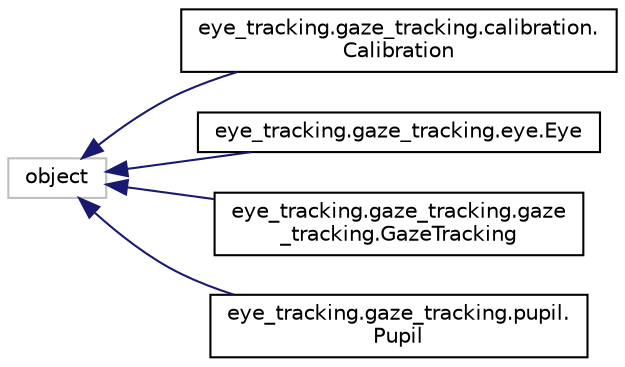 digraph "Graphical Class Hierarchy"
{
 // LATEX_PDF_SIZE
  edge [fontname="Helvetica",fontsize="10",labelfontname="Helvetica",labelfontsize="10"];
  node [fontname="Helvetica",fontsize="10",shape=record];
  rankdir="LR";
  Node3 [label="object",height=0.2,width=0.4,color="grey75", fillcolor="white", style="filled",tooltip=" "];
  Node3 -> Node0 [dir="back",color="midnightblue",fontsize="10",style="solid",fontname="Helvetica"];
  Node0 [label="eye_tracking.gaze_tracking.calibration.\lCalibration",height=0.2,width=0.4,color="black", fillcolor="white", style="filled",URL="$classeye__tracking_1_1gaze__tracking_1_1calibration_1_1Calibration.html",tooltip=" "];
  Node3 -> Node5 [dir="back",color="midnightblue",fontsize="10",style="solid",fontname="Helvetica"];
  Node5 [label="eye_tracking.gaze_tracking.eye.Eye",height=0.2,width=0.4,color="black", fillcolor="white", style="filled",URL="$classeye__tracking_1_1gaze__tracking_1_1eye_1_1Eye.html",tooltip=" "];
  Node3 -> Node6 [dir="back",color="midnightblue",fontsize="10",style="solid",fontname="Helvetica"];
  Node6 [label="eye_tracking.gaze_tracking.gaze\l_tracking.GazeTracking",height=0.2,width=0.4,color="black", fillcolor="white", style="filled",URL="$classeye__tracking_1_1gaze__tracking_1_1gaze__tracking_1_1GazeTracking.html",tooltip=" "];
  Node3 -> Node7 [dir="back",color="midnightblue",fontsize="10",style="solid",fontname="Helvetica"];
  Node7 [label="eye_tracking.gaze_tracking.pupil.\lPupil",height=0.2,width=0.4,color="black", fillcolor="white", style="filled",URL="$classeye__tracking_1_1gaze__tracking_1_1pupil_1_1Pupil.html",tooltip=" "];
}
